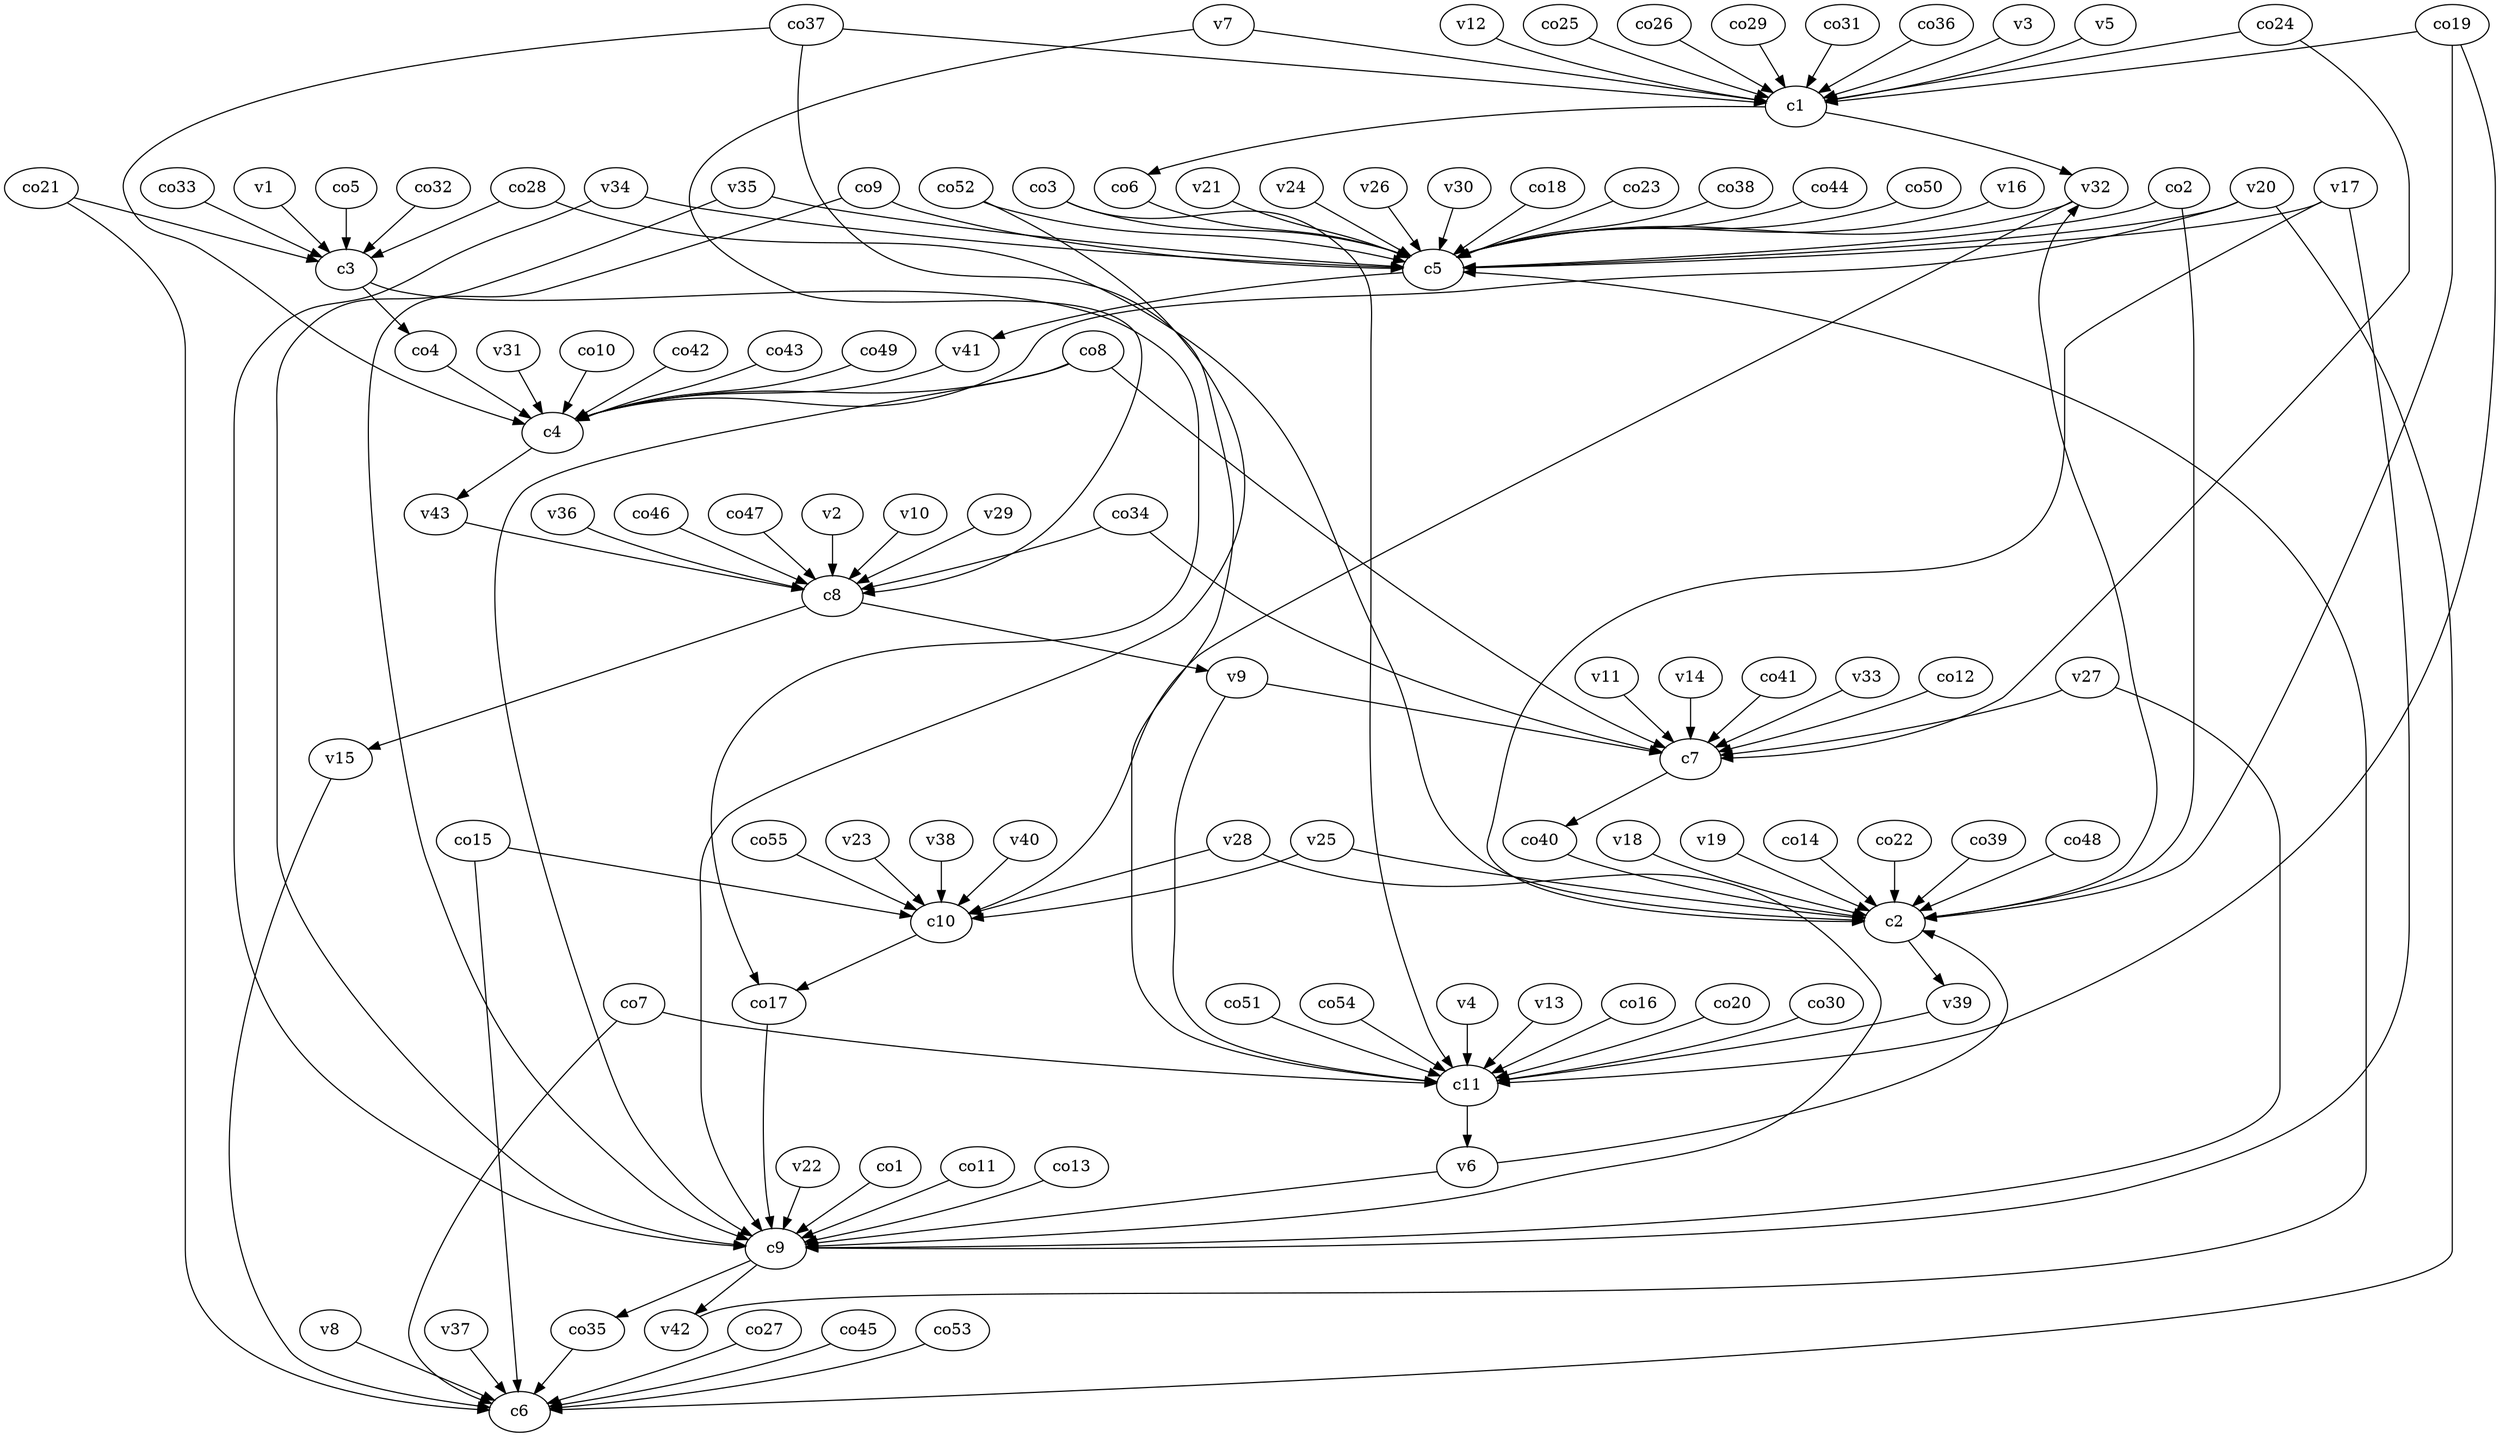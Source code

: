 strict digraph  {
c1;
c2;
c3;
c4;
c5;
c6;
c7;
c8;
c9;
c10;
c11;
v1;
v2;
v3;
v4;
v5;
v6;
v7;
v8;
v9;
v10;
v11;
v12;
v13;
v14;
v15;
v16;
v17;
v18;
v19;
v20;
v21;
v22;
v23;
v24;
v25;
v26;
v27;
v28;
v29;
v30;
v31;
v32;
v33;
v34;
v35;
v36;
v37;
v38;
v39;
v40;
v41;
v42;
v43;
co1;
co2;
co3;
co4;
co5;
co6;
co7;
co8;
co9;
co10;
co11;
co12;
co13;
co14;
co15;
co16;
co17;
co18;
co19;
co20;
co21;
co22;
co23;
co24;
co25;
co26;
co27;
co28;
co29;
co30;
co31;
co32;
co33;
co34;
co35;
co36;
co37;
co38;
co39;
co40;
co41;
co42;
co43;
co44;
co45;
co46;
co47;
co48;
co49;
co50;
co51;
co52;
co53;
co54;
co55;
c1 -> v32  [weight=1];
c1 -> co6  [weight=1];
c2 -> v32  [weight=1];
c2 -> v39  [weight=1];
c3 -> co4  [weight=1];
c3 -> co17  [weight=1];
c4 -> v43  [weight=1];
c5 -> v41  [weight=1];
c7 -> co40  [weight=1];
c8 -> v15  [weight=1];
c8 -> v9  [weight=1];
c9 -> co35  [weight=1];
c9 -> v42  [weight=1];
c10 -> co17  [weight=1];
c11 -> v6  [weight=1];
v1 -> c3  [weight=1];
v2 -> c8  [weight=1];
v3 -> c1  [weight=1];
v4 -> c11  [weight=1];
v5 -> c1  [weight=1];
v6 -> c2  [weight=1];
v6 -> c9  [weight=1];
v7 -> c1  [weight=1];
v7 -> c8  [weight=1];
v8 -> c6  [weight=1];
v9 -> c11  [weight=1];
v9 -> c7  [weight=1];
v10 -> c8  [weight=1];
v11 -> c7  [weight=1];
v12 -> c1  [weight=1];
v13 -> c11  [weight=1];
v14 -> c7  [weight=1];
v15 -> c6  [weight=1];
v16 -> c5  [weight=1];
v17 -> c5  [weight=1];
v17 -> c9  [weight=1];
v17 -> c2  [weight=1];
v18 -> c2  [weight=1];
v19 -> c2  [weight=1];
v20 -> c5  [weight=1];
v20 -> c6  [weight=1];
v20 -> c4  [weight=1];
v21 -> c5  [weight=1];
v22 -> c9  [weight=1];
v23 -> c10  [weight=1];
v24 -> c5  [weight=1];
v25 -> c2  [weight=1];
v25 -> c10  [weight=1];
v26 -> c5  [weight=1];
v27 -> c7  [weight=1];
v27 -> c9  [weight=1];
v28 -> c9  [weight=1];
v28 -> c10  [weight=1];
v29 -> c8  [weight=1];
v30 -> c5  [weight=1];
v31 -> c4  [weight=1];
v32 -> c10  [weight=1];
v32 -> c5  [weight=1];
v33 -> c7  [weight=1];
v34 -> c5  [weight=1];
v34 -> c9  [weight=1];
v35 -> c9  [weight=1];
v35 -> c5  [weight=1];
v36 -> c8  [weight=1];
v37 -> c6  [weight=1];
v38 -> c10  [weight=1];
v39 -> c11  [weight=1];
v40 -> c10  [weight=1];
v41 -> c4  [weight=1];
v42 -> c5  [weight=1];
v43 -> c8  [weight=1];
co1 -> c9  [weight=1];
co2 -> c2  [weight=1];
co2 -> c5  [weight=1];
co3 -> c5  [weight=1];
co3 -> c11  [weight=1];
co4 -> c4  [weight=1];
co5 -> c3  [weight=1];
co6 -> c5  [weight=1];
co7 -> c11  [weight=1];
co7 -> c6  [weight=1];
co8 -> c9  [weight=1];
co8 -> c4  [weight=1];
co8 -> c7  [weight=1];
co9 -> c9  [weight=1];
co9 -> c5  [weight=1];
co10 -> c4  [weight=1];
co11 -> c9  [weight=1];
co12 -> c7  [weight=1];
co13 -> c9  [weight=1];
co14 -> c2  [weight=1];
co15 -> c10  [weight=1];
co15 -> c6  [weight=1];
co16 -> c11  [weight=1];
co17 -> c9  [weight=1];
co18 -> c5  [weight=1];
co19 -> c1  [weight=1];
co19 -> c11  [weight=1];
co19 -> c2  [weight=1];
co20 -> c11  [weight=1];
co21 -> c6  [weight=1];
co21 -> c3  [weight=1];
co22 -> c2  [weight=1];
co23 -> c5  [weight=1];
co24 -> c1  [weight=1];
co24 -> c7  [weight=1];
co25 -> c1  [weight=1];
co26 -> c1  [weight=1];
co27 -> c6  [weight=1];
co28 -> c2  [weight=1];
co28 -> c3  [weight=1];
co29 -> c1  [weight=1];
co30 -> c11  [weight=1];
co31 -> c1  [weight=1];
co32 -> c3  [weight=1];
co33 -> c3  [weight=1];
co34 -> c8  [weight=1];
co34 -> c7  [weight=1];
co35 -> c6  [weight=1];
co36 -> c1  [weight=1];
co37 -> c1  [weight=1];
co37 -> c4  [weight=1];
co37 -> c11  [weight=1];
co38 -> c5  [weight=1];
co39 -> c2  [weight=1];
co40 -> c2  [weight=1];
co41 -> c7  [weight=1];
co42 -> c4  [weight=1];
co43 -> c4  [weight=1];
co44 -> c5  [weight=1];
co45 -> c6  [weight=1];
co46 -> c8  [weight=1];
co47 -> c8  [weight=1];
co48 -> c2  [weight=1];
co49 -> c4  [weight=1];
co50 -> c5  [weight=1];
co51 -> c11  [weight=1];
co52 -> c5  [weight=1];
co52 -> c9  [weight=1];
co53 -> c6  [weight=1];
co54 -> c11  [weight=1];
co55 -> c10  [weight=1];
}
